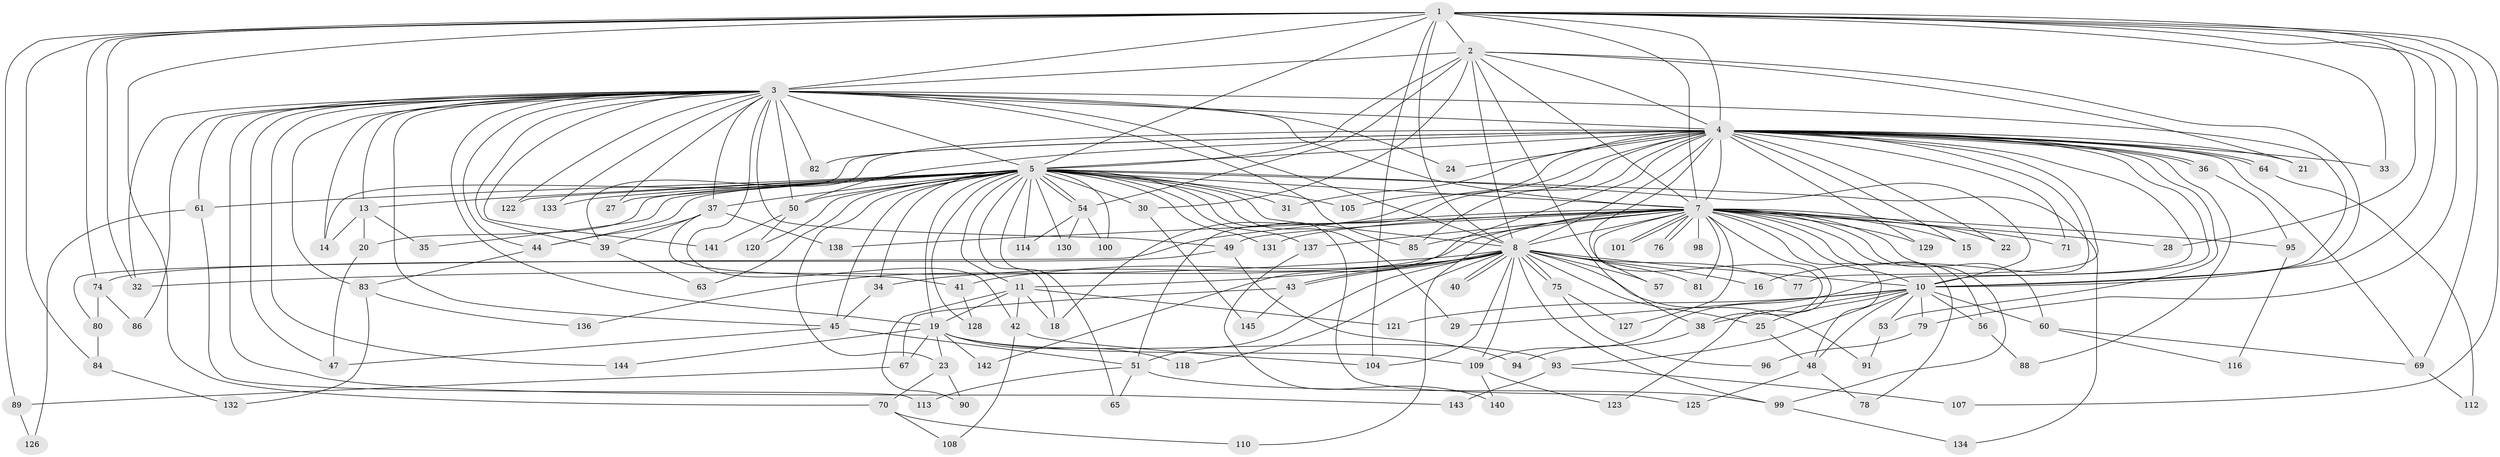 // original degree distribution, {22: 0.006896551724137931, 14: 0.006896551724137931, 24: 0.006896551724137931, 39: 0.006896551724137931, 27: 0.006896551724137931, 18: 0.006896551724137931, 36: 0.006896551724137931, 32: 0.006896551724137931, 26: 0.006896551724137931, 20: 0.006896551724137931, 6: 0.027586206896551724, 3: 0.19310344827586207, 5: 0.041379310344827586, 2: 0.5517241379310345, 10: 0.006896551724137931, 4: 0.1103448275862069}
// Generated by graph-tools (version 1.1) at 2025/11/02/27/25 16:11:08]
// undirected, 117 vertices, 263 edges
graph export_dot {
graph [start="1"]
  node [color=gray90,style=filled];
  1 [super="+46"];
  2 [super="+92"];
  3 [super="+6"];
  4 [super="+97"];
  5 [super="+9"];
  7 [super="+17"];
  8 [super="+135"];
  10 [super="+12"];
  11 [super="+55"];
  13 [super="+26"];
  14 [super="+117"];
  15;
  16;
  18;
  19 [super="+66"];
  20;
  21;
  22;
  23;
  24;
  25;
  27;
  28;
  29;
  30;
  31;
  32;
  33;
  34;
  35;
  36;
  37 [super="+72"];
  38 [super="+58"];
  39;
  40;
  41 [super="+102"];
  42;
  43 [super="+59"];
  44 [super="+52"];
  45 [super="+68"];
  47 [super="+124"];
  48 [super="+119"];
  49;
  50 [super="+73"];
  51 [super="+111"];
  53;
  54 [super="+62"];
  56;
  57;
  60 [super="+87"];
  61;
  63;
  64;
  65;
  67;
  69;
  70;
  71;
  74;
  75;
  76;
  77;
  78;
  79;
  80;
  81;
  82;
  83;
  84;
  85 [super="+106"];
  86;
  88;
  89;
  90;
  91;
  93;
  94;
  95;
  96;
  98;
  99 [super="+103"];
  100;
  101;
  104 [super="+115"];
  105;
  107;
  108;
  109 [super="+139"];
  110;
  112;
  113;
  114;
  116;
  118;
  120;
  121;
  122;
  123;
  125;
  126;
  127;
  128;
  129;
  130;
  131;
  132;
  133;
  134;
  136;
  137;
  138;
  140;
  141;
  142;
  143;
  144;
  145;
  1 -- 2;
  1 -- 3 [weight=2];
  1 -- 4 [weight=2];
  1 -- 5 [weight=2];
  1 -- 7 [weight=2];
  1 -- 8;
  1 -- 10;
  1 -- 28;
  1 -- 32;
  1 -- 33;
  1 -- 69;
  1 -- 70;
  1 -- 74;
  1 -- 79;
  1 -- 84;
  1 -- 89;
  1 -- 104;
  1 -- 107;
  2 -- 3 [weight=2];
  2 -- 4;
  2 -- 5 [weight=2];
  2 -- 7;
  2 -- 8;
  2 -- 10 [weight=2];
  2 -- 21;
  2 -- 30;
  2 -- 38;
  2 -- 54;
  3 -- 4 [weight=2];
  3 -- 5 [weight=4];
  3 -- 7 [weight=2];
  3 -- 8 [weight=2];
  3 -- 10 [weight=2];
  3 -- 13;
  3 -- 24;
  3 -- 27;
  3 -- 32;
  3 -- 37;
  3 -- 39;
  3 -- 42;
  3 -- 44;
  3 -- 45;
  3 -- 47;
  3 -- 82;
  3 -- 83;
  3 -- 122;
  3 -- 144;
  3 -- 133;
  3 -- 141;
  3 -- 143;
  3 -- 86;
  3 -- 49;
  3 -- 61;
  3 -- 85;
  3 -- 50;
  3 -- 19;
  3 -- 14;
  4 -- 5 [weight=2];
  4 -- 7 [weight=2];
  4 -- 8;
  4 -- 10;
  4 -- 14;
  4 -- 15;
  4 -- 16;
  4 -- 18;
  4 -- 21;
  4 -- 22;
  4 -- 24;
  4 -- 31;
  4 -- 33;
  4 -- 36;
  4 -- 36;
  4 -- 38;
  4 -- 39;
  4 -- 50;
  4 -- 51;
  4 -- 53;
  4 -- 64;
  4 -- 64;
  4 -- 69;
  4 -- 71;
  4 -- 77;
  4 -- 82;
  4 -- 85;
  4 -- 88;
  4 -- 105;
  4 -- 109;
  4 -- 129;
  4 -- 142;
  5 -- 7 [weight=2];
  5 -- 8 [weight=2];
  5 -- 10 [weight=3];
  5 -- 19;
  5 -- 20;
  5 -- 23;
  5 -- 30;
  5 -- 31;
  5 -- 34;
  5 -- 35;
  5 -- 54;
  5 -- 54;
  5 -- 63;
  5 -- 100;
  5 -- 105;
  5 -- 114;
  5 -- 120;
  5 -- 125;
  5 -- 131;
  5 -- 137;
  5 -- 128;
  5 -- 65;
  5 -- 130;
  5 -- 133;
  5 -- 134;
  5 -- 11;
  5 -- 13 [weight=2];
  5 -- 18;
  5 -- 27;
  5 -- 29;
  5 -- 37;
  5 -- 45;
  5 -- 50;
  5 -- 122;
  5 -- 61;
  5 -- 44;
  7 -- 8;
  7 -- 10;
  7 -- 15;
  7 -- 22;
  7 -- 28;
  7 -- 48;
  7 -- 49;
  7 -- 56;
  7 -- 57;
  7 -- 60;
  7 -- 71;
  7 -- 76;
  7 -- 76;
  7 -- 78;
  7 -- 80;
  7 -- 85;
  7 -- 95;
  7 -- 98 [weight=2];
  7 -- 99;
  7 -- 101;
  7 -- 101;
  7 -- 110;
  7 -- 123;
  7 -- 127;
  7 -- 129;
  7 -- 131;
  7 -- 137;
  7 -- 138;
  7 -- 81;
  7 -- 136;
  8 -- 10;
  8 -- 11;
  8 -- 16;
  8 -- 25;
  8 -- 34;
  8 -- 40;
  8 -- 40;
  8 -- 41 [weight=2];
  8 -- 43 [weight=2];
  8 -- 43;
  8 -- 51;
  8 -- 57;
  8 -- 75;
  8 -- 75;
  8 -- 77;
  8 -- 81;
  8 -- 91;
  8 -- 104;
  8 -- 109;
  8 -- 118;
  8 -- 32;
  8 -- 99;
  10 -- 25;
  10 -- 29;
  10 -- 48;
  10 -- 53;
  10 -- 56;
  10 -- 79;
  10 -- 93;
  10 -- 121;
  10 -- 60;
  10 -- 38;
  11 -- 19;
  11 -- 42;
  11 -- 121;
  11 -- 18;
  11 -- 90;
  13 -- 14;
  13 -- 20;
  13 -- 35;
  19 -- 23;
  19 -- 67;
  19 -- 93;
  19 -- 118;
  19 -- 142;
  19 -- 144;
  19 -- 109;
  20 -- 47;
  23 -- 70;
  23 -- 90;
  25 -- 48;
  30 -- 145;
  34 -- 45;
  36 -- 95;
  37 -- 41;
  37 -- 44;
  37 -- 138;
  37 -- 39;
  38 -- 94;
  39 -- 63;
  41 -- 128;
  42 -- 108;
  42 -- 104;
  43 -- 67;
  43 -- 145;
  44 -- 83;
  45 -- 47;
  45 -- 51;
  48 -- 78;
  48 -- 125;
  49 -- 74;
  49 -- 94;
  50 -- 120;
  50 -- 141;
  51 -- 65;
  51 -- 99;
  51 -- 113;
  53 -- 91;
  54 -- 100;
  54 -- 130;
  54 -- 114;
  56 -- 88;
  60 -- 116;
  60 -- 69;
  61 -- 113;
  61 -- 126;
  64 -- 112;
  67 -- 89;
  69 -- 112;
  70 -- 108;
  70 -- 110;
  74 -- 80;
  74 -- 86;
  75 -- 96;
  75 -- 127;
  79 -- 96;
  80 -- 84;
  83 -- 132;
  83 -- 136;
  84 -- 132;
  89 -- 126;
  93 -- 107;
  93 -- 143;
  95 -- 116;
  99 -- 134;
  109 -- 123;
  109 -- 140;
  137 -- 140;
}
